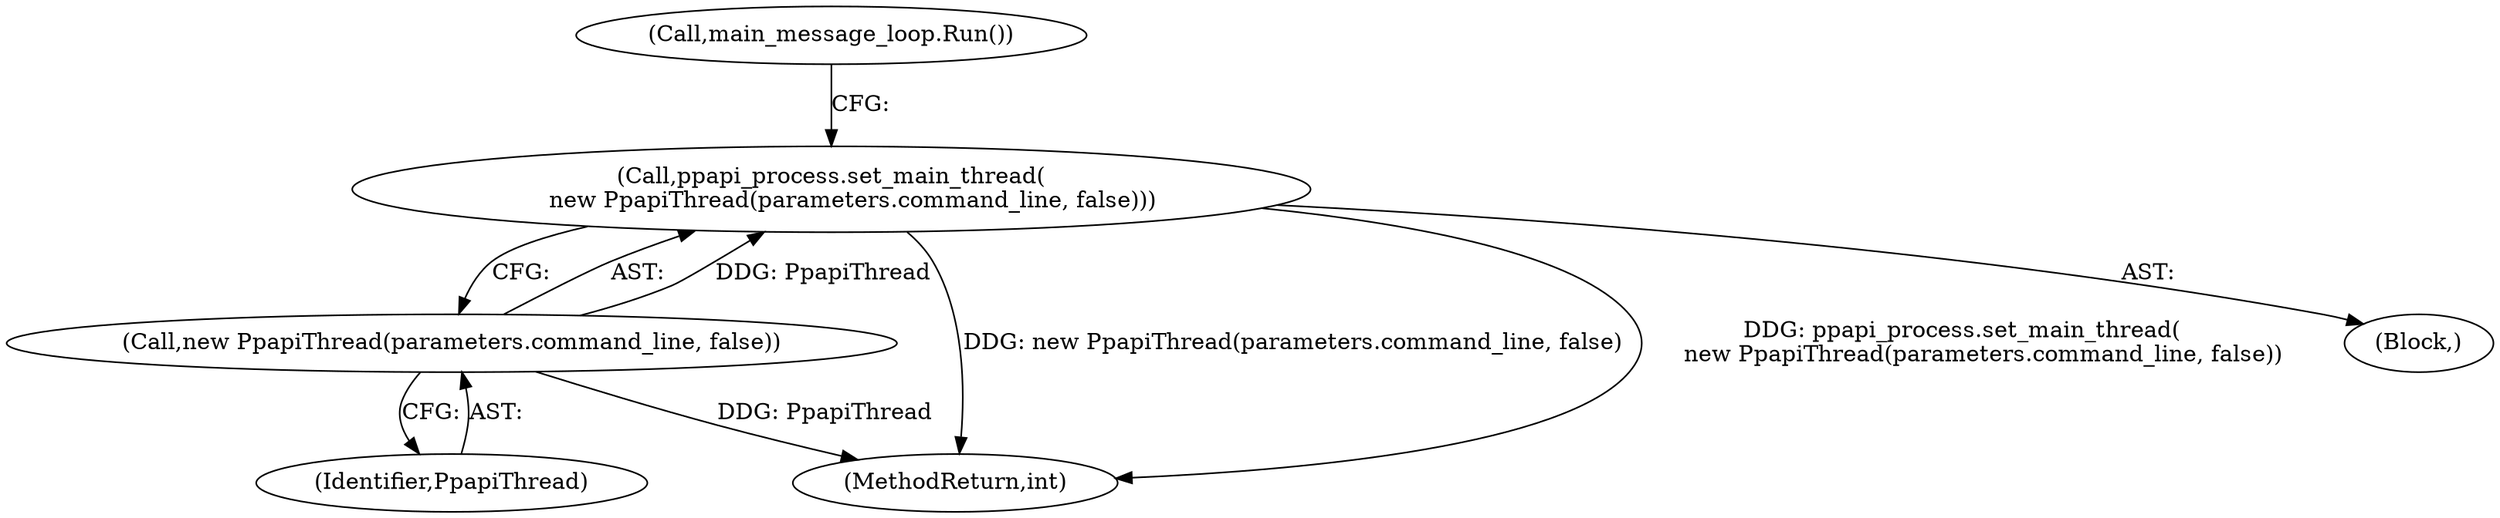 digraph "0_Chrome_0b74c338bd286e51a004981e746cc212c2d5423c@API" {
"1000150" [label="(Call,ppapi_process.set_main_thread(\n      new PpapiThread(parameters.command_line, false)))"];
"1000151" [label="(Call,new PpapiThread(parameters.command_line, false))"];
"1000153" [label="(Call,main_message_loop.Run())"];
"1000152" [label="(Identifier,PpapiThread)"];
"1000156" [label="(MethodReturn,int)"];
"1000106" [label="(Block,)"];
"1000150" [label="(Call,ppapi_process.set_main_thread(\n      new PpapiThread(parameters.command_line, false)))"];
"1000151" [label="(Call,new PpapiThread(parameters.command_line, false))"];
"1000150" -> "1000106"  [label="AST: "];
"1000150" -> "1000151"  [label="CFG: "];
"1000151" -> "1000150"  [label="AST: "];
"1000153" -> "1000150"  [label="CFG: "];
"1000150" -> "1000156"  [label="DDG: new PpapiThread(parameters.command_line, false)"];
"1000150" -> "1000156"  [label="DDG: ppapi_process.set_main_thread(\n      new PpapiThread(parameters.command_line, false))"];
"1000151" -> "1000150"  [label="DDG: PpapiThread"];
"1000151" -> "1000152"  [label="CFG: "];
"1000152" -> "1000151"  [label="AST: "];
"1000151" -> "1000156"  [label="DDG: PpapiThread"];
}
